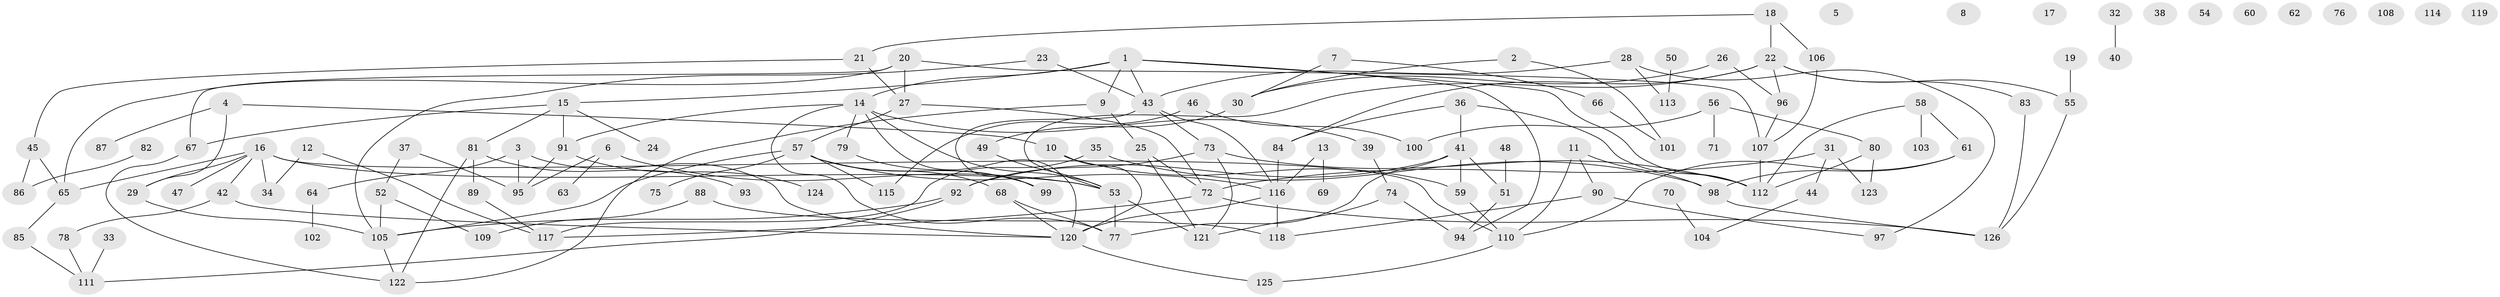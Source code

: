 // Generated by graph-tools (version 1.1) at 2025/49/03/09/25 03:49:04]
// undirected, 126 vertices, 169 edges
graph export_dot {
graph [start="1"]
  node [color=gray90,style=filled];
  1;
  2;
  3;
  4;
  5;
  6;
  7;
  8;
  9;
  10;
  11;
  12;
  13;
  14;
  15;
  16;
  17;
  18;
  19;
  20;
  21;
  22;
  23;
  24;
  25;
  26;
  27;
  28;
  29;
  30;
  31;
  32;
  33;
  34;
  35;
  36;
  37;
  38;
  39;
  40;
  41;
  42;
  43;
  44;
  45;
  46;
  47;
  48;
  49;
  50;
  51;
  52;
  53;
  54;
  55;
  56;
  57;
  58;
  59;
  60;
  61;
  62;
  63;
  64;
  65;
  66;
  67;
  68;
  69;
  70;
  71;
  72;
  73;
  74;
  75;
  76;
  77;
  78;
  79;
  80;
  81;
  82;
  83;
  84;
  85;
  86;
  87;
  88;
  89;
  90;
  91;
  92;
  93;
  94;
  95;
  96;
  97;
  98;
  99;
  100;
  101;
  102;
  103;
  104;
  105;
  106;
  107;
  108;
  109;
  110;
  111;
  112;
  113;
  114;
  115;
  116;
  117;
  118;
  119;
  120;
  121;
  122;
  123;
  124;
  125;
  126;
  1 -- 9;
  1 -- 14;
  1 -- 15;
  1 -- 43;
  1 -- 94;
  1 -- 112;
  2 -- 30;
  2 -- 101;
  3 -- 64;
  3 -- 95;
  3 -- 120;
  4 -- 10;
  4 -- 29;
  4 -- 87;
  6 -- 53;
  6 -- 63;
  6 -- 95;
  7 -- 30;
  7 -- 66;
  9 -- 25;
  9 -- 122;
  10 -- 59;
  10 -- 120;
  11 -- 90;
  11 -- 98;
  11 -- 110;
  12 -- 34;
  12 -- 117;
  13 -- 69;
  13 -- 116;
  14 -- 39;
  14 -- 53;
  14 -- 77;
  14 -- 79;
  14 -- 91;
  14 -- 120;
  15 -- 24;
  15 -- 67;
  15 -- 81;
  15 -- 91;
  16 -- 29;
  16 -- 34;
  16 -- 42;
  16 -- 47;
  16 -- 53;
  16 -- 65;
  16 -- 110;
  18 -- 21;
  18 -- 22;
  18 -- 106;
  19 -- 55;
  20 -- 27;
  20 -- 65;
  20 -- 67;
  20 -- 107;
  21 -- 27;
  21 -- 45;
  22 -- 53;
  22 -- 55;
  22 -- 83;
  22 -- 84;
  22 -- 96;
  23 -- 43;
  23 -- 105;
  25 -- 72;
  25 -- 121;
  26 -- 30;
  26 -- 96;
  27 -- 57;
  27 -- 72;
  28 -- 43;
  28 -- 97;
  28 -- 113;
  29 -- 105;
  30 -- 49;
  31 -- 44;
  31 -- 72;
  31 -- 123;
  32 -- 40;
  33 -- 111;
  35 -- 98;
  35 -- 117;
  36 -- 41;
  36 -- 84;
  36 -- 112;
  37 -- 52;
  37 -- 95;
  39 -- 74;
  41 -- 51;
  41 -- 59;
  41 -- 77;
  41 -- 92;
  42 -- 78;
  42 -- 120;
  43 -- 73;
  43 -- 99;
  43 -- 116;
  44 -- 104;
  45 -- 65;
  45 -- 86;
  46 -- 100;
  46 -- 115;
  48 -- 51;
  49 -- 53;
  50 -- 113;
  51 -- 94;
  52 -- 105;
  52 -- 109;
  53 -- 77;
  53 -- 121;
  55 -- 126;
  56 -- 71;
  56 -- 80;
  56 -- 100;
  57 -- 68;
  57 -- 75;
  57 -- 99;
  57 -- 105;
  57 -- 115;
  57 -- 116;
  58 -- 61;
  58 -- 103;
  58 -- 112;
  59 -- 110;
  61 -- 98;
  61 -- 110;
  64 -- 102;
  65 -- 85;
  66 -- 101;
  67 -- 122;
  68 -- 77;
  68 -- 120;
  70 -- 104;
  72 -- 117;
  72 -- 126;
  73 -- 92;
  73 -- 112;
  73 -- 121;
  74 -- 94;
  74 -- 121;
  78 -- 111;
  79 -- 99;
  80 -- 112;
  80 -- 123;
  81 -- 89;
  81 -- 93;
  81 -- 122;
  82 -- 86;
  83 -- 126;
  84 -- 116;
  85 -- 111;
  88 -- 109;
  88 -- 118;
  89 -- 117;
  90 -- 97;
  90 -- 118;
  91 -- 95;
  91 -- 124;
  92 -- 105;
  92 -- 111;
  96 -- 107;
  98 -- 126;
  105 -- 122;
  106 -- 107;
  107 -- 112;
  110 -- 125;
  116 -- 118;
  116 -- 120;
  120 -- 125;
}
